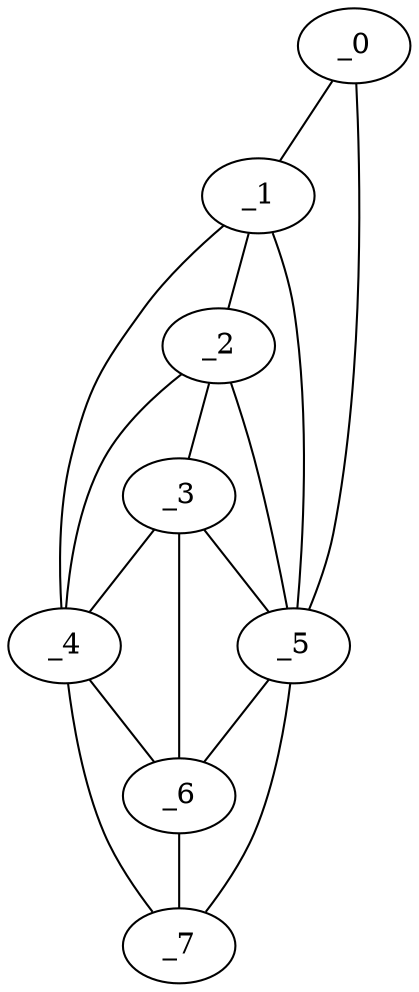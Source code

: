 graph "obj44__295.gxl" {
	_0	 [x=5,
		y=94];
	_1	 [x=56,
		y=48];
	_0 -- _1	 [valence=1];
	_5	 [x=112,
		y=56];
	_0 -- _5	 [valence=1];
	_2	 [x=76,
		y=42];
	_1 -- _2	 [valence=1];
	_4	 [x=103,
		y=18];
	_1 -- _4	 [valence=1];
	_1 -- _5	 [valence=2];
	_3	 [x=100,
		y=46];
	_2 -- _3	 [valence=2];
	_2 -- _4	 [valence=1];
	_2 -- _5	 [valence=2];
	_3 -- _4	 [valence=2];
	_3 -- _5	 [valence=2];
	_6	 [x=115,
		y=21];
	_3 -- _6	 [valence=2];
	_4 -- _6	 [valence=2];
	_7	 [x=125,
		y=21];
	_4 -- _7	 [valence=1];
	_5 -- _6	 [valence=2];
	_5 -- _7	 [valence=1];
	_6 -- _7	 [valence=2];
}
